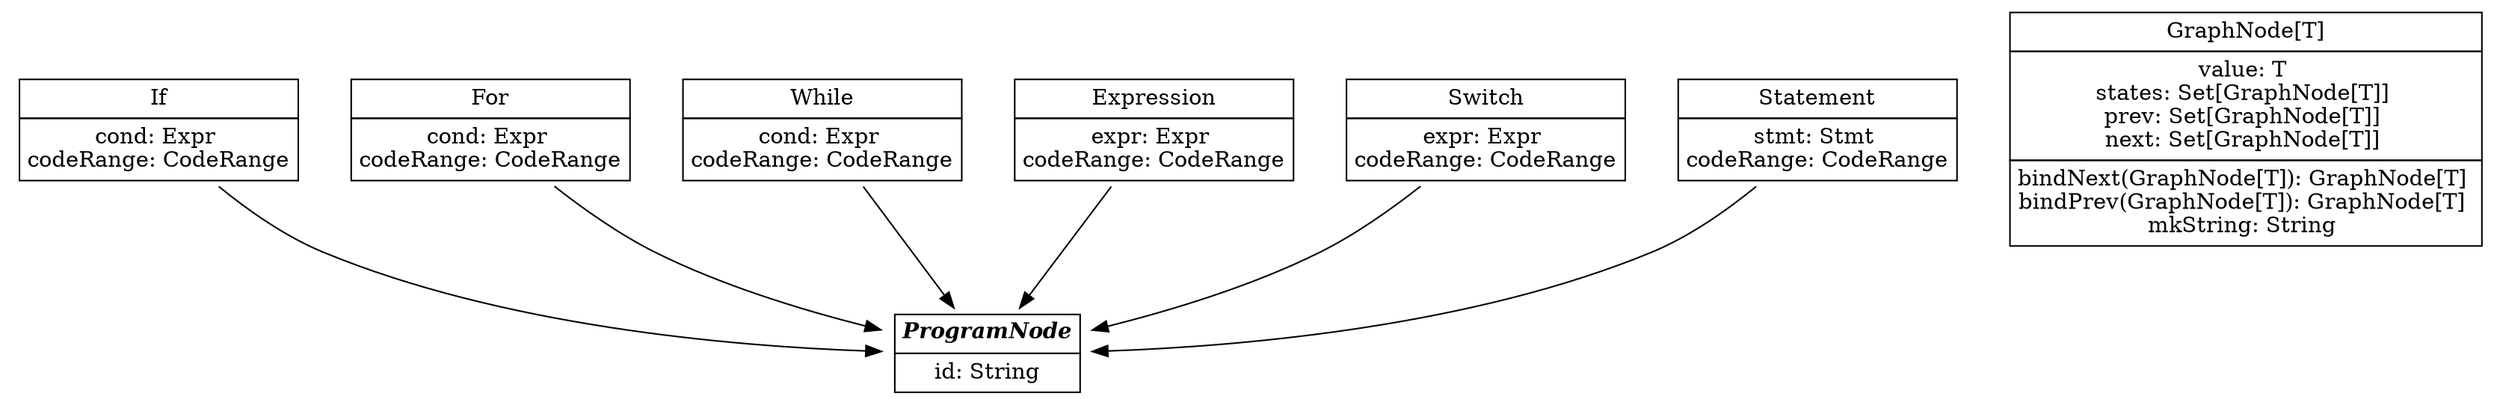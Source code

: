 digraph {
	// nodes
	PN [shape=none,label=<
		<TABLE BORDER="0" CELLBORDER="1" CELLSPACING="0" CELLPADDING="4">
			<TR><TD><B><I>ProgramNode</I></B></TD></TR>
			<TR><TD>
				id: String
			</TD></TR>		
		</TABLE>
	>];	
	If [shape=none,label=<
		<TABLE BORDER="0" CELLBORDER="1" CELLSPACING="0" CELLPADDING="4">
			<TR><TD>If</TD></TR>
			<TR><TD>
				cond: Expr <BR/>
				codeRange: CodeRange
			</TD></TR>		
		</TABLE>
	>];	 
	For [shape=none,label=<
		<TABLE BORDER="0" CELLBORDER="1" CELLSPACING="0" CELLPADDING="4">
			<TR><TD>For</TD></TR>
			<TR><TD>
				cond: Expr <BR/>
				codeRange: CodeRange
			</TD></TR>		
		</TABLE>
	>];	
	While [shape=none,label=<
		<TABLE BORDER="0" CELLBORDER="1" CELLSPACING="0" CELLPADDING="4">
			<TR><TD>While</TD></TR>
			<TR><TD>
				cond: Expr <BR/>
				codeRange: CodeRange
			</TD></TR>		
		</TABLE>
	>];	
	Expression [shape=none,label=<
		<TABLE BORDER="0" CELLBORDER="1" CELLSPACING="0" CELLPADDING="4">
			<TR><TD>Expression</TD></TR>
			<TR><TD>
				expr: Expr <BR/>
				codeRange: CodeRange
			</TD></TR>		
		</TABLE>
	>];	
	Switch [shape=none,label=<
		<TABLE BORDER="0" CELLBORDER="1" CELLSPACING="0" CELLPADDING="4">
			<TR><TD>Switch</TD></TR>
			<TR><TD>
				expr: Expr <BR/>
				codeRange: CodeRange
			</TD></TR>		
		</TABLE>
	>];	
	Statement [shape=none,label=<
		<TABLE BORDER="0" CELLBORDER="1" CELLSPACING="0" CELLPADDING="4">
			<TR><TD>Statement</TD></TR>
			<TR><TD>
				stmt: Stmt <BR/>
				codeRange: CodeRange
			</TD></TR>		
		</TABLE>
	>];
	GraphNode [shape=none,label=<
		<TABLE BORDER="0" CELLBORDER="1" CELLSPACING="0" CELLPADDING="4">
			<TR><TD>GraphNode[T]</TD></TR>
			<TR><TD>
					value: T <BR/>
					states: Set[GraphNode[T]] <BR/>
					prev: Set[GraphNode[T]] <BR/>
					next: Set[GraphNode[T]] <BR/>
			</TD></TR>
			<TR><TD>
					bindNext(GraphNode[T]): GraphNode[T] <BR/>
					bindPrev(GraphNode[T]): GraphNode[T] <BR/>
					mkString: String <BR/>
			</TD></TR>		
		</TABLE>
	>];
	
	// links	
	If -> PN
	Expression -> PN
	Switch -> PN
	For -> PN
	While -> PN
	Statement -> PN
}